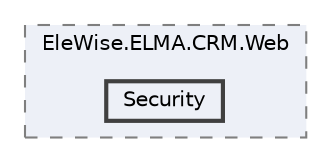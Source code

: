 digraph "Web/Modules/EleWise.ELMA.CRM.Web/Security"
{
 // LATEX_PDF_SIZE
  bgcolor="transparent";
  edge [fontname=Helvetica,fontsize=10,labelfontname=Helvetica,labelfontsize=10];
  node [fontname=Helvetica,fontsize=10,shape=box,height=0.2,width=0.4];
  compound=true
  subgraph clusterdir_4fb32d53c93fcd68829c576cb877833d {
    graph [ bgcolor="#edf0f7", pencolor="grey50", label="EleWise.ELMA.CRM.Web", fontname=Helvetica,fontsize=10 style="filled,dashed", URL="dir_4fb32d53c93fcd68829c576cb877833d.html",tooltip=""]
  dir_bc7f7554fe44a18d8ab63105c20a6965 [label="Security", fillcolor="#edf0f7", color="grey25", style="filled,bold", URL="dir_bc7f7554fe44a18d8ab63105c20a6965.html",tooltip=""];
  }
}
